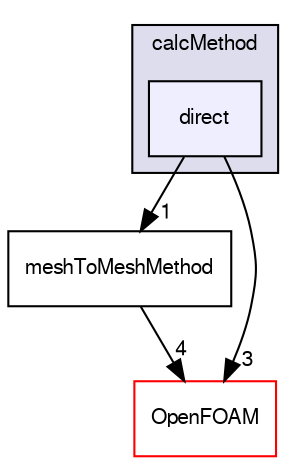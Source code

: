 digraph "src/sampling/meshToMeshInterpolation/meshToMesh/calcMethod/direct" {
  bgcolor=transparent;
  compound=true
  node [ fontsize="10", fontname="FreeSans"];
  edge [ labelfontsize="10", labelfontname="FreeSans"];
  subgraph clusterdir_2036bb69b613f1e266df486d8e80dd97 {
    graph [ bgcolor="#ddddee", pencolor="black", label="calcMethod" fontname="FreeSans", fontsize="10", URL="dir_2036bb69b613f1e266df486d8e80dd97.html"]
  dir_182bf9a70a6a58045bb29c0850d65a44 [shape=box, label="direct", style="filled", fillcolor="#eeeeff", pencolor="black", URL="dir_182bf9a70a6a58045bb29c0850d65a44.html"];
  }
  dir_e985e3293cd45649362e9a4026a1f4f5 [shape=box label="meshToMeshMethod" URL="dir_e985e3293cd45649362e9a4026a1f4f5.html"];
  dir_c5473ff19b20e6ec4dfe5c310b3778a8 [shape=box label="OpenFOAM" color="red" URL="dir_c5473ff19b20e6ec4dfe5c310b3778a8.html"];
  dir_182bf9a70a6a58045bb29c0850d65a44->dir_e985e3293cd45649362e9a4026a1f4f5 [headlabel="1", labeldistance=1.5 headhref="dir_002455_002457.html"];
  dir_182bf9a70a6a58045bb29c0850d65a44->dir_c5473ff19b20e6ec4dfe5c310b3778a8 [headlabel="3", labeldistance=1.5 headhref="dir_002455_001732.html"];
  dir_e985e3293cd45649362e9a4026a1f4f5->dir_c5473ff19b20e6ec4dfe5c310b3778a8 [headlabel="4", labeldistance=1.5 headhref="dir_002457_001732.html"];
}
